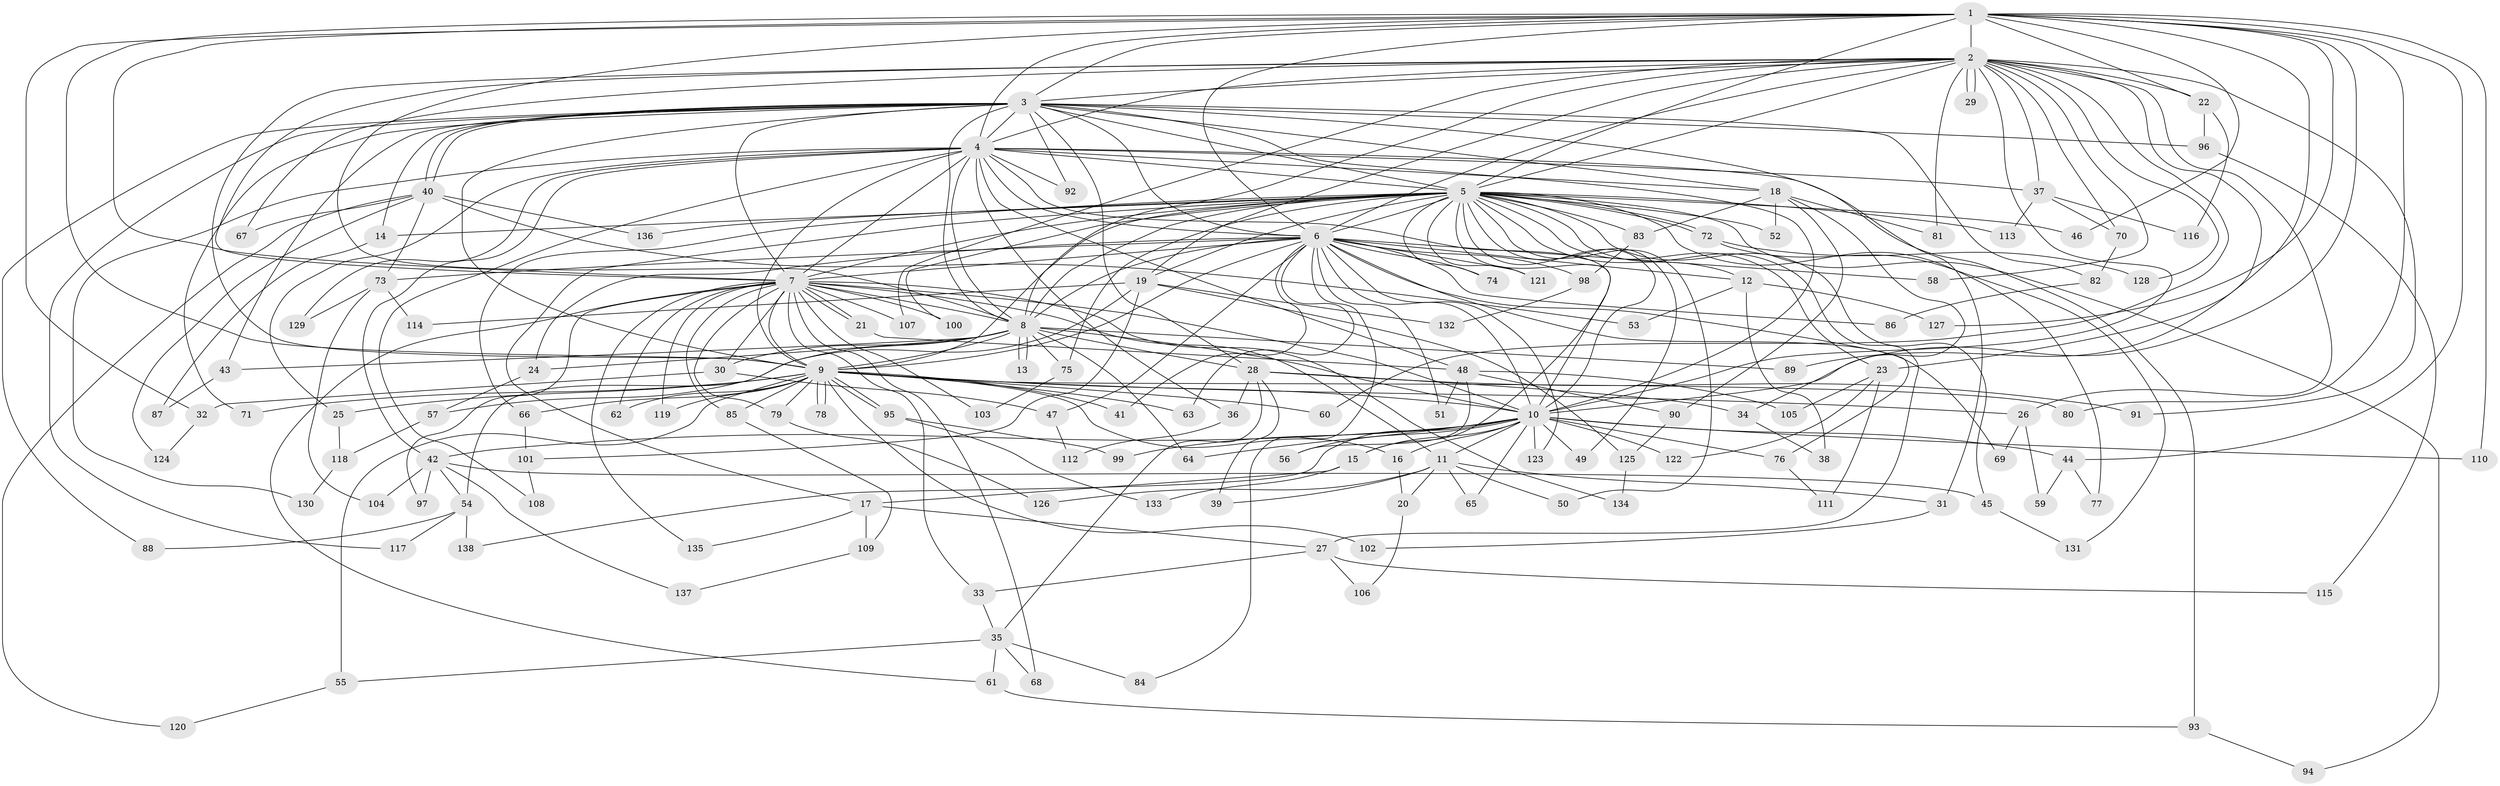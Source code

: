 // coarse degree distribution, {18: 0.012048192771084338, 3: 0.2891566265060241, 15: 0.012048192771084338, 22: 0.024096385542168676, 2: 0.27710843373493976, 8: 0.012048192771084338, 6: 0.03614457831325301, 7: 0.060240963855421686, 1: 0.03614457831325301, 23: 0.012048192771084338, 4: 0.0963855421686747, 20: 0.024096385542168676, 17: 0.012048192771084338, 24: 0.012048192771084338, 5: 0.07228915662650602, 27: 0.012048192771084338}
// Generated by graph-tools (version 1.1) at 2025/36/03/04/25 23:36:16]
// undirected, 138 vertices, 301 edges
graph export_dot {
  node [color=gray90,style=filled];
  1;
  2;
  3;
  4;
  5;
  6;
  7;
  8;
  9;
  10;
  11;
  12;
  13;
  14;
  15;
  16;
  17;
  18;
  19;
  20;
  21;
  22;
  23;
  24;
  25;
  26;
  27;
  28;
  29;
  30;
  31;
  32;
  33;
  34;
  35;
  36;
  37;
  38;
  39;
  40;
  41;
  42;
  43;
  44;
  45;
  46;
  47;
  48;
  49;
  50;
  51;
  52;
  53;
  54;
  55;
  56;
  57;
  58;
  59;
  60;
  61;
  62;
  63;
  64;
  65;
  66;
  67;
  68;
  69;
  70;
  71;
  72;
  73;
  74;
  75;
  76;
  77;
  78;
  79;
  80;
  81;
  82;
  83;
  84;
  85;
  86;
  87;
  88;
  89;
  90;
  91;
  92;
  93;
  94;
  95;
  96;
  97;
  98;
  99;
  100;
  101;
  102;
  103;
  104;
  105;
  106;
  107;
  108;
  109;
  110;
  111;
  112;
  113;
  114;
  115;
  116;
  117;
  118;
  119;
  120;
  121;
  122;
  123;
  124;
  125;
  126;
  127;
  128;
  129;
  130;
  131;
  132;
  133;
  134;
  135;
  136;
  137;
  138;
  1 -- 2;
  1 -- 3;
  1 -- 4;
  1 -- 5;
  1 -- 6;
  1 -- 7;
  1 -- 8;
  1 -- 9;
  1 -- 10;
  1 -- 22;
  1 -- 32;
  1 -- 44;
  1 -- 46;
  1 -- 80;
  1 -- 89;
  1 -- 110;
  1 -- 127;
  2 -- 3;
  2 -- 4;
  2 -- 5;
  2 -- 6;
  2 -- 7;
  2 -- 8;
  2 -- 9;
  2 -- 10;
  2 -- 19;
  2 -- 22;
  2 -- 23;
  2 -- 26;
  2 -- 29;
  2 -- 29;
  2 -- 37;
  2 -- 58;
  2 -- 60;
  2 -- 67;
  2 -- 70;
  2 -- 81;
  2 -- 91;
  2 -- 107;
  2 -- 128;
  3 -- 4;
  3 -- 5;
  3 -- 6;
  3 -- 7;
  3 -- 8;
  3 -- 9;
  3 -- 10;
  3 -- 14;
  3 -- 18;
  3 -- 28;
  3 -- 31;
  3 -- 40;
  3 -- 40;
  3 -- 43;
  3 -- 71;
  3 -- 82;
  3 -- 88;
  3 -- 92;
  3 -- 96;
  3 -- 117;
  4 -- 5;
  4 -- 6;
  4 -- 7;
  4 -- 8;
  4 -- 9;
  4 -- 10;
  4 -- 18;
  4 -- 25;
  4 -- 36;
  4 -- 37;
  4 -- 42;
  4 -- 48;
  4 -- 92;
  4 -- 93;
  4 -- 108;
  4 -- 129;
  4 -- 130;
  5 -- 6;
  5 -- 7;
  5 -- 8;
  5 -- 9;
  5 -- 10;
  5 -- 12;
  5 -- 14;
  5 -- 15;
  5 -- 17;
  5 -- 19;
  5 -- 23;
  5 -- 27;
  5 -- 45;
  5 -- 46;
  5 -- 49;
  5 -- 50;
  5 -- 52;
  5 -- 66;
  5 -- 72;
  5 -- 72;
  5 -- 74;
  5 -- 75;
  5 -- 77;
  5 -- 83;
  5 -- 94;
  5 -- 100;
  5 -- 113;
  5 -- 121;
  5 -- 136;
  6 -- 7;
  6 -- 8;
  6 -- 9;
  6 -- 10;
  6 -- 12;
  6 -- 24;
  6 -- 41;
  6 -- 47;
  6 -- 51;
  6 -- 58;
  6 -- 63;
  6 -- 69;
  6 -- 73;
  6 -- 74;
  6 -- 76;
  6 -- 84;
  6 -- 86;
  6 -- 98;
  6 -- 121;
  6 -- 123;
  7 -- 8;
  7 -- 9;
  7 -- 10;
  7 -- 11;
  7 -- 21;
  7 -- 21;
  7 -- 30;
  7 -- 33;
  7 -- 61;
  7 -- 62;
  7 -- 68;
  7 -- 79;
  7 -- 85;
  7 -- 97;
  7 -- 100;
  7 -- 103;
  7 -- 107;
  7 -- 119;
  7 -- 134;
  7 -- 135;
  8 -- 9;
  8 -- 10;
  8 -- 13;
  8 -- 13;
  8 -- 24;
  8 -- 28;
  8 -- 30;
  8 -- 43;
  8 -- 54;
  8 -- 64;
  8 -- 75;
  8 -- 89;
  9 -- 10;
  9 -- 16;
  9 -- 25;
  9 -- 26;
  9 -- 41;
  9 -- 55;
  9 -- 60;
  9 -- 62;
  9 -- 63;
  9 -- 66;
  9 -- 71;
  9 -- 78;
  9 -- 78;
  9 -- 79;
  9 -- 80;
  9 -- 85;
  9 -- 95;
  9 -- 95;
  9 -- 102;
  9 -- 119;
  10 -- 11;
  10 -- 15;
  10 -- 16;
  10 -- 42;
  10 -- 44;
  10 -- 49;
  10 -- 56;
  10 -- 64;
  10 -- 65;
  10 -- 76;
  10 -- 99;
  10 -- 110;
  10 -- 122;
  10 -- 123;
  10 -- 138;
  11 -- 20;
  11 -- 31;
  11 -- 39;
  11 -- 50;
  11 -- 65;
  11 -- 126;
  12 -- 38;
  12 -- 53;
  12 -- 127;
  14 -- 87;
  15 -- 17;
  15 -- 133;
  16 -- 20;
  17 -- 27;
  17 -- 109;
  17 -- 135;
  18 -- 34;
  18 -- 52;
  18 -- 81;
  18 -- 83;
  18 -- 90;
  19 -- 57;
  19 -- 101;
  19 -- 114;
  19 -- 125;
  19 -- 132;
  20 -- 106;
  21 -- 48;
  22 -- 96;
  22 -- 116;
  23 -- 105;
  23 -- 111;
  23 -- 122;
  24 -- 57;
  25 -- 118;
  26 -- 59;
  26 -- 69;
  27 -- 33;
  27 -- 106;
  27 -- 115;
  28 -- 34;
  28 -- 35;
  28 -- 36;
  28 -- 39;
  28 -- 91;
  30 -- 32;
  30 -- 47;
  31 -- 102;
  32 -- 124;
  33 -- 35;
  34 -- 38;
  35 -- 55;
  35 -- 61;
  35 -- 68;
  35 -- 84;
  36 -- 112;
  37 -- 70;
  37 -- 113;
  37 -- 116;
  40 -- 53;
  40 -- 67;
  40 -- 73;
  40 -- 120;
  40 -- 124;
  40 -- 136;
  42 -- 45;
  42 -- 54;
  42 -- 97;
  42 -- 104;
  42 -- 137;
  43 -- 87;
  44 -- 59;
  44 -- 77;
  45 -- 131;
  47 -- 112;
  48 -- 51;
  48 -- 56;
  48 -- 90;
  48 -- 105;
  54 -- 88;
  54 -- 117;
  54 -- 138;
  55 -- 120;
  57 -- 118;
  61 -- 93;
  66 -- 101;
  70 -- 82;
  72 -- 128;
  72 -- 131;
  73 -- 104;
  73 -- 114;
  73 -- 129;
  75 -- 103;
  76 -- 111;
  79 -- 126;
  82 -- 86;
  83 -- 98;
  85 -- 109;
  90 -- 125;
  93 -- 94;
  95 -- 99;
  95 -- 133;
  96 -- 115;
  98 -- 132;
  101 -- 108;
  109 -- 137;
  118 -- 130;
  125 -- 134;
}
